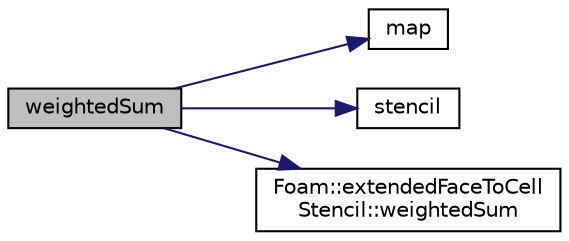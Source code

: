 digraph "weightedSum"
{
  bgcolor="transparent";
  edge [fontname="Helvetica",fontsize="10",labelfontname="Helvetica",labelfontsize="10"];
  node [fontname="Helvetica",fontsize="10",shape=record];
  rankdir="LR";
  Node1 [label="weightedSum",height=0.2,width=0.4,color="black", fillcolor="grey75", style="filled", fontcolor="black"];
  Node1 -> Node2 [color="midnightblue",fontsize="10",style="solid",fontname="Helvetica"];
  Node2 [label="map",height=0.2,width=0.4,color="black",URL="$a00699.html#ac2f38d8ae12ea9c1897269e957494bd7",tooltip="Return reference to the parallel distribution map. "];
  Node1 -> Node3 [color="midnightblue",fontsize="10",style="solid",fontname="Helvetica"];
  Node3 [label="stencil",height=0.2,width=0.4,color="black",URL="$a00699.html#af77a68b26ffa11db646582041c25e692",tooltip="Return reference to the stencil. "];
  Node1 -> Node4 [color="midnightblue",fontsize="10",style="solid",fontname="Helvetica"];
  Node4 [label="Foam::extendedFaceToCell\lStencil::weightedSum",height=0.2,width=0.4,color="black",URL="$a00702.html#af9c11a9c6ceeeb8ad97e784f783035bc",tooltip="Sum surface field contributions to create cell values. "];
}
